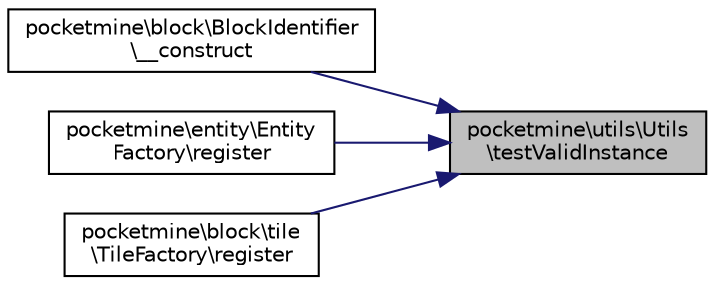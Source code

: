 digraph "pocketmine\utils\Utils\testValidInstance"
{
 // INTERACTIVE_SVG=YES
 // LATEX_PDF_SIZE
  edge [fontname="Helvetica",fontsize="10",labelfontname="Helvetica",labelfontsize="10"];
  node [fontname="Helvetica",fontsize="10",shape=record];
  rankdir="RL";
  Node1 [label="pocketmine\\utils\\Utils\l\\testValidInstance",height=0.2,width=0.4,color="black", fillcolor="grey75", style="filled", fontcolor="black",tooltip=" "];
  Node1 -> Node2 [dir="back",color="midnightblue",fontsize="10",style="solid",fontname="Helvetica"];
  Node2 [label="pocketmine\\block\\BlockIdentifier\l\\__construct",height=0.2,width=0.4,color="black", fillcolor="white", style="filled",URL="$dd/d18/classpocketmine_1_1block_1_1_block_identifier.html#a8f1cc5b84c73aa4a467ca4748f1789e6",tooltip=" "];
  Node1 -> Node3 [dir="back",color="midnightblue",fontsize="10",style="solid",fontname="Helvetica"];
  Node3 [label="pocketmine\\entity\\Entity\lFactory\\register",height=0.2,width=0.4,color="black", fillcolor="white", style="filled",URL="$de/d36/classpocketmine_1_1entity_1_1_entity_factory.html#a32e3662dd391d53194a74c71e1dc52c7",tooltip=" "];
  Node1 -> Node4 [dir="back",color="midnightblue",fontsize="10",style="solid",fontname="Helvetica"];
  Node4 [label="pocketmine\\block\\tile\l\\TileFactory\\register",height=0.2,width=0.4,color="black", fillcolor="white", style="filled",URL="$d7/d93/classpocketmine_1_1block_1_1tile_1_1_tile_factory.html#afa40a7f41923dec5cda2177a0bc3f097",tooltip=" "];
}
